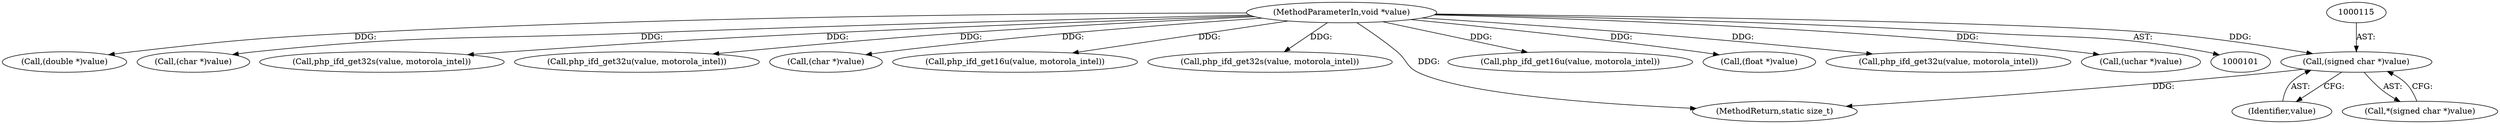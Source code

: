 digraph "0_php-src_1cda0d7c2ffb62d8331c64e703131d9cabdc03ea@pointer" {
"1000114" [label="(Call,(signed char *)value)"];
"1000102" [label="(MethodParameterIn,void *value)"];
"1000210" [label="(Call,(double *)value)"];
"1000116" [label="(Identifier,value)"];
"1000164" [label="(Call,(char *)value)"];
"1000114" [label="(Call,(signed char *)value)"];
"1000183" [label="(Call,php_ifd_get32s(value, motorola_intel))"];
"1000154" [label="(Call,php_ifd_get32u(value, motorola_intel))"];
"1000139" [label="(Call,(char *)value)"];
"1000189" [label="(Call,php_ifd_get16u(value, motorola_intel))"];
"1000194" [label="(Call,php_ifd_get32s(value, motorola_intel))"];
"1000102" [label="(MethodParameterIn,void *value)"];
"1000215" [label="(MethodReturn,static size_t)"];
"1000113" [label="(Call,*(signed char *)value)"];
"1000125" [label="(Call,php_ifd_get16u(value, motorola_intel))"];
"1000202" [label="(Call,(float *)value)"];
"1000130" [label="(Call,php_ifd_get32u(value, motorola_intel))"];
"1000120" [label="(Call,(uchar *)value)"];
"1000114" -> "1000113"  [label="AST: "];
"1000114" -> "1000116"  [label="CFG: "];
"1000115" -> "1000114"  [label="AST: "];
"1000116" -> "1000114"  [label="AST: "];
"1000113" -> "1000114"  [label="CFG: "];
"1000114" -> "1000215"  [label="DDG: "];
"1000102" -> "1000114"  [label="DDG: "];
"1000102" -> "1000101"  [label="AST: "];
"1000102" -> "1000215"  [label="DDG: "];
"1000102" -> "1000120"  [label="DDG: "];
"1000102" -> "1000125"  [label="DDG: "];
"1000102" -> "1000130"  [label="DDG: "];
"1000102" -> "1000139"  [label="DDG: "];
"1000102" -> "1000154"  [label="DDG: "];
"1000102" -> "1000164"  [label="DDG: "];
"1000102" -> "1000183"  [label="DDG: "];
"1000102" -> "1000189"  [label="DDG: "];
"1000102" -> "1000194"  [label="DDG: "];
"1000102" -> "1000202"  [label="DDG: "];
"1000102" -> "1000210"  [label="DDG: "];
}
